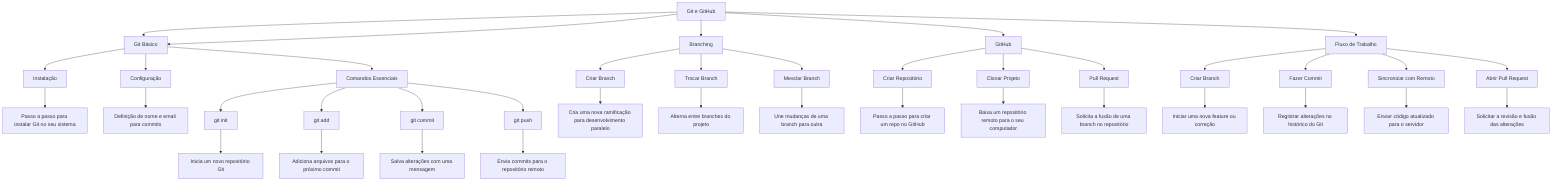 ---
config:
  themeVariables:
    width: 800
    height: 600
  layout: dagre
---
flowchart TD
    A["Git e GitHub"] --> B["Git Básico"] & B & J["Branching"] & N["GitHub"] & R["Fluxo de Trabalho"]
    B --> C["Instalação"] & D["Configuração"] & E["Comandos Essenciais"]
    C --> C1["Passo a passo para instalar Git no seu sistema"]
    D --> D1["Definição de nome e email para commits"]
    E --> F["git init"] & G["git add"] & H["git commit"] & I["git push"]
    F --> F1["Inicia um novo repositório Git"]
    G --> G1["Adiciona arquivos para o próximo commit"]
    H --> H1["Salva alterações com uma mensagem"]
    I --> I1["Envia commits para o repositório remoto"]
    J --> K["Criar Branch"] & L["Trocar Branch"] & M["Mesclar Branch"]
    K --> K1["Cria uma nova ramificação para desenvolvimento paralelo"]
    L --> L1["Alterna entre branches do projeto"]
    M --> M1["Une mudanças de uma branch para outra"]
    N --> O["Criar Repositório"] & P["Clonar Projeto"] & Q["Pull Request"]
    O --> O1["Passo a passo para criar um repo no GitHub"]
    P --> P1["Baixa um repositório remoto para o seu computador"]
    Q --> Q1["Solicita a fusão de uma branch no repositório"]
    R --> S["Criar Branch"] & T["Fazer Commit"] & U["Sincronizar com Remoto"] & V["Abrir Pull Request"]
    S --> S1["Iniciar uma nova feature ou correção"]
    T --> T1["Registrar alterações no histórico do Git"]
    U --> U1["Enviar código atualizado para o servidor"]
    V --> V1["Solicitar a revisão e fusão das alterações"]
     B:::topic
     J:::topic
     N:::topic
     R:::topic
     C:::desc
     D:::desc
     E:::desc
     F:::cmd
     G:::cmd
     H:::cmd
     I:::cmd
     K:::cmd
     L:::cmd
     M:::cmd
     O:::desc
     P:::cmd
     Q:::desc
     S:::step
     T:::step
     U:::step
     V:::step
